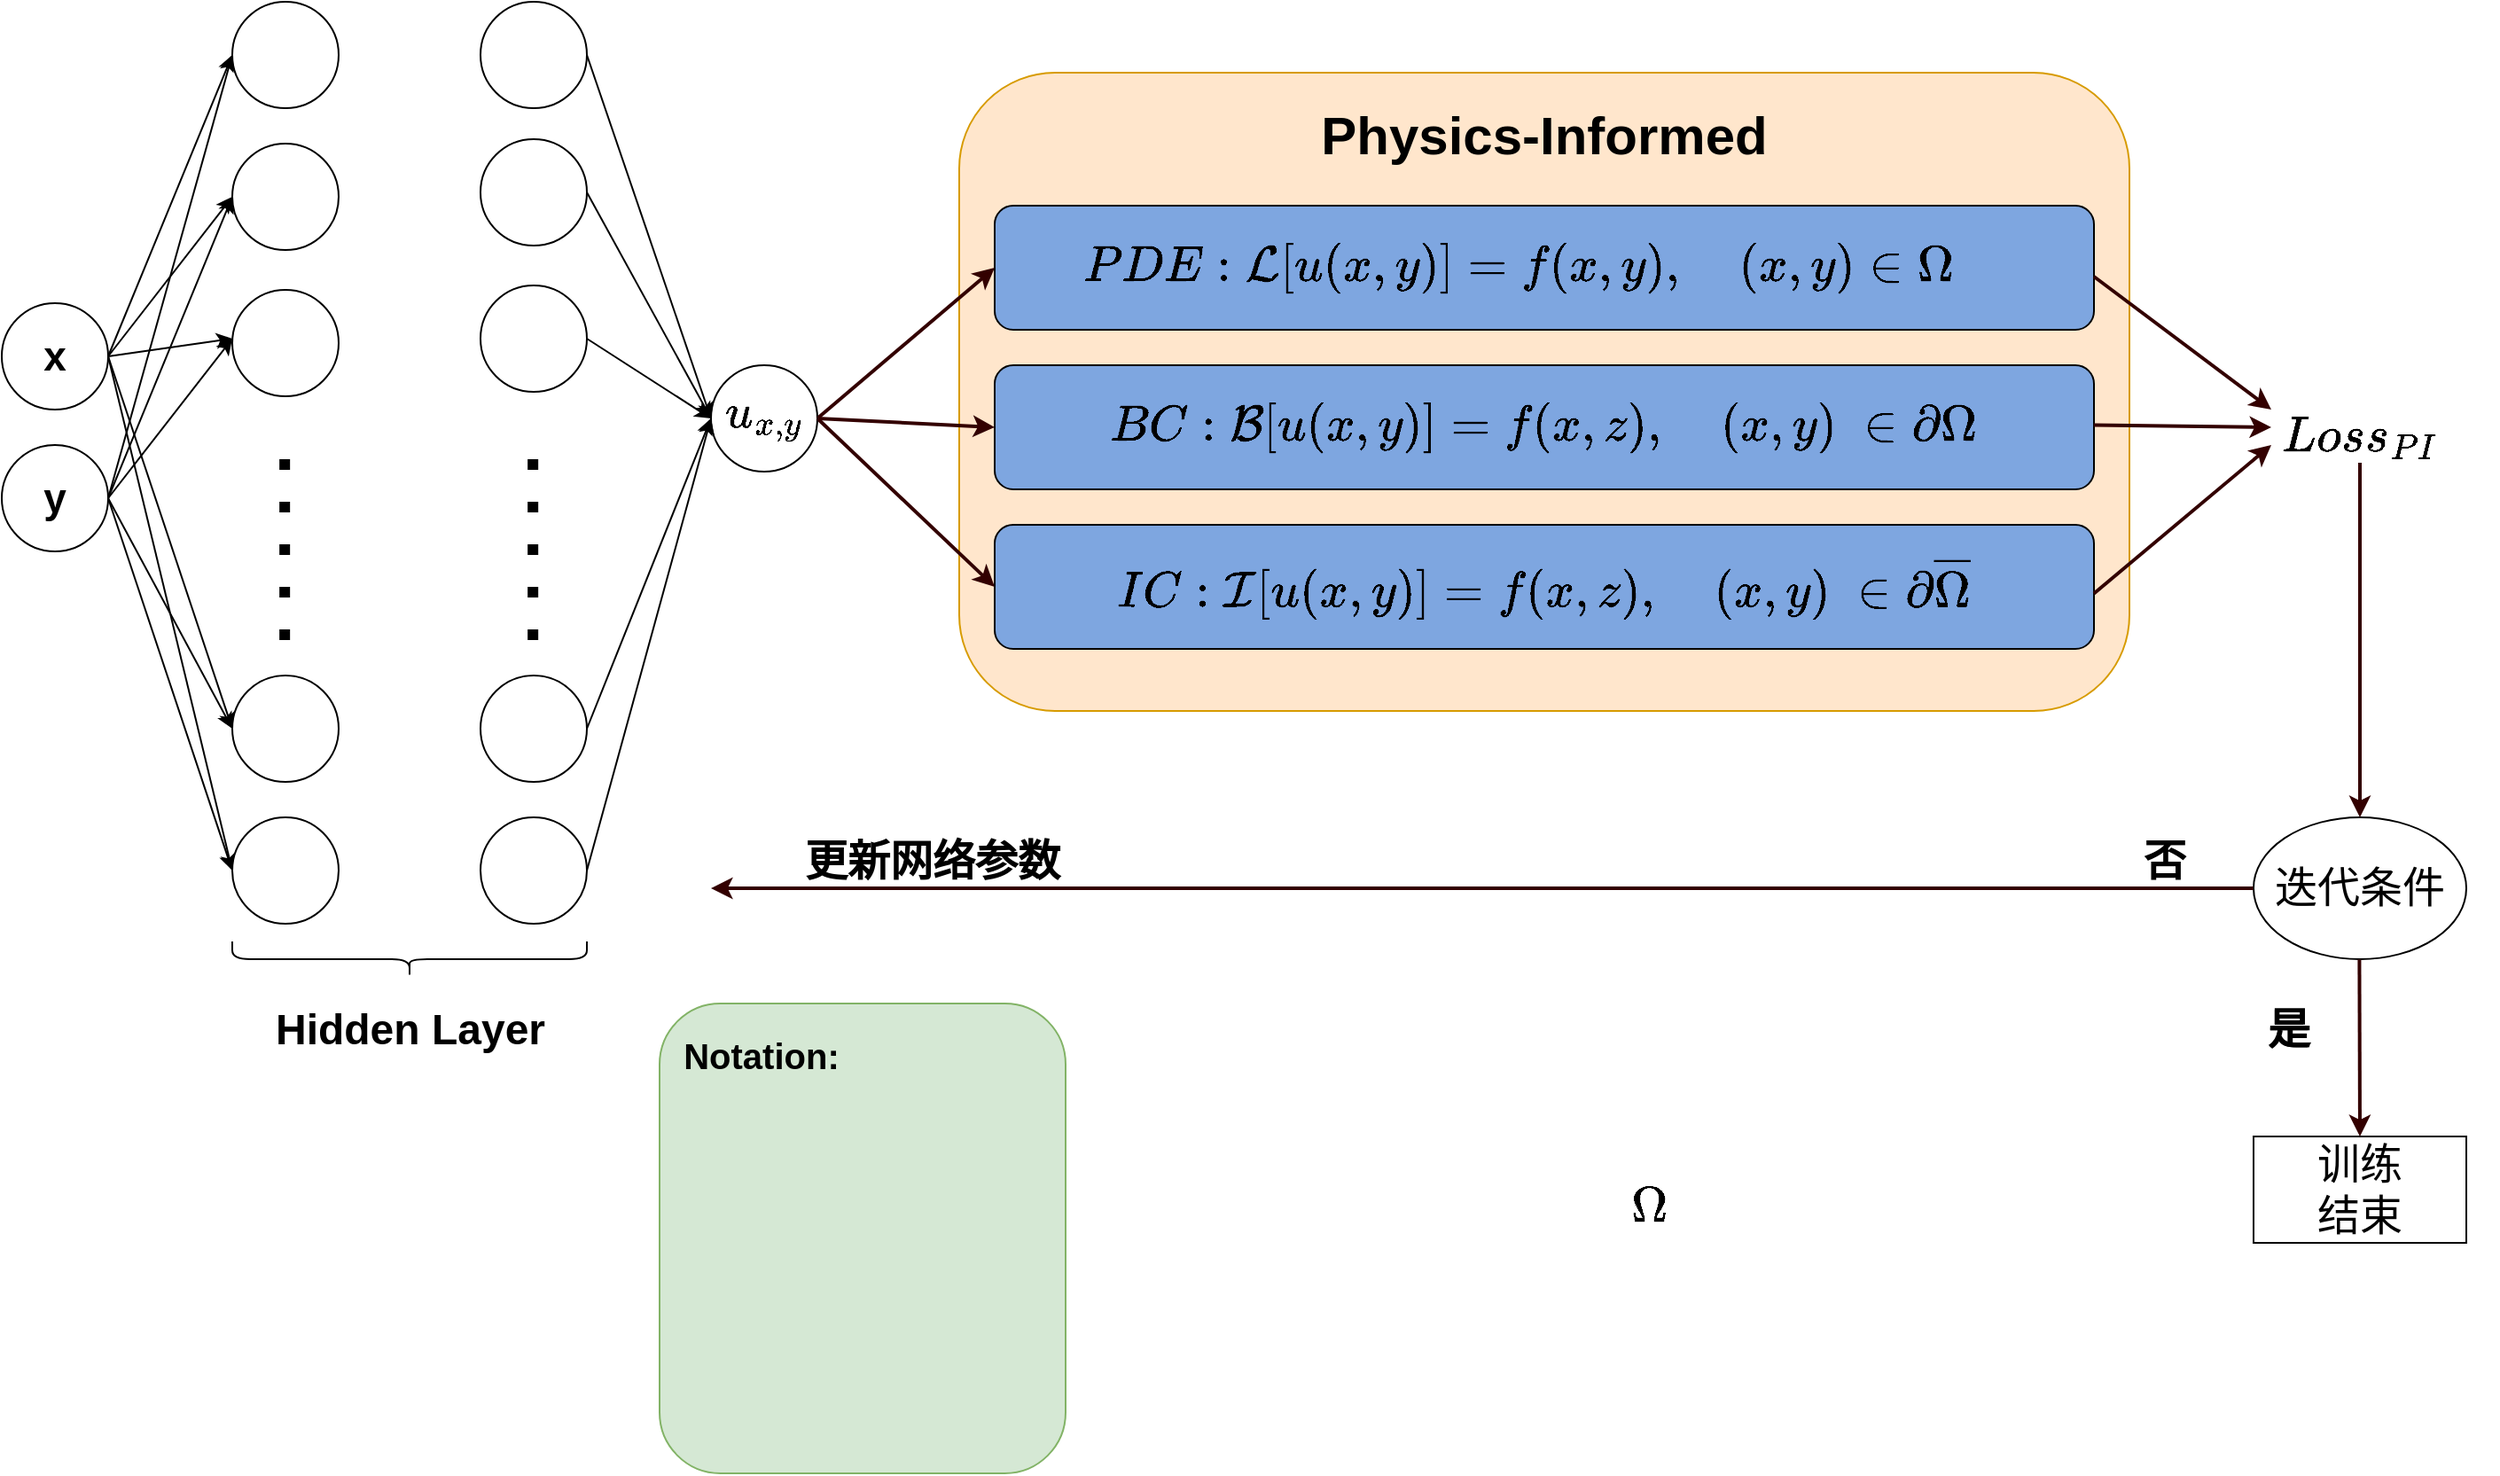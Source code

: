 <mxfile version="21.1.1" type="github">
  <diagram id="vNaFavaUtkI6E_ZRZSPJ" name="第 1 页">
    <mxGraphModel dx="2164" dy="1106" grid="0" gridSize="10" guides="1" tooltips="1" connect="1" arrows="1" fold="1" page="1" pageScale="1" pageWidth="827" pageHeight="1169" math="1" shadow="0">
      <root>
        <mxCell id="0" />
        <mxCell id="1" parent="0" />
        <mxCell id="WzwWcSfwDb7gQJ3xx0Cn-1" value="" style="ellipse;whiteSpace=wrap;html=1;aspect=fixed;" vertex="1" parent="1">
          <mxGeometry x="1200" y="225" width="60" height="60" as="geometry" />
        </mxCell>
        <mxCell id="WzwWcSfwDb7gQJ3xx0Cn-2" value="" style="endArrow=classic;html=1;rounded=0;exitX=1;exitY=0.5;exitDx=0;exitDy=0;entryX=0;entryY=0.5;entryDx=0;entryDy=0;" edge="1" parent="1">
          <mxGeometry width="50" height="50" relative="1" as="geometry">
            <mxPoint x="860" y="220" as="sourcePoint" />
            <mxPoint x="930" y="50.0" as="targetPoint" />
          </mxGeometry>
        </mxCell>
        <mxCell id="WzwWcSfwDb7gQJ3xx0Cn-3" value="" style="endArrow=classic;html=1;rounded=0;exitX=1;exitY=0.5;exitDx=0;exitDy=0;entryX=0;entryY=0.5;entryDx=0;entryDy=0;" edge="1" parent="1">
          <mxGeometry width="50" height="50" relative="1" as="geometry">
            <mxPoint x="860" y="220" as="sourcePoint" />
            <mxPoint x="930" y="130" as="targetPoint" />
          </mxGeometry>
        </mxCell>
        <mxCell id="WzwWcSfwDb7gQJ3xx0Cn-4" value="" style="endArrow=classic;html=1;rounded=0;entryX=0;entryY=0.5;entryDx=0;entryDy=0;" edge="1" parent="1">
          <mxGeometry width="50" height="50" relative="1" as="geometry">
            <mxPoint x="860" y="220" as="sourcePoint" />
            <mxPoint x="930" y="210" as="targetPoint" />
          </mxGeometry>
        </mxCell>
        <mxCell id="WzwWcSfwDb7gQJ3xx0Cn-5" value="" style="endArrow=classic;html=1;rounded=0;entryX=0;entryY=0.5;entryDx=0;entryDy=0;" edge="1" parent="1">
          <mxGeometry width="50" height="50" relative="1" as="geometry">
            <mxPoint x="860" y="220" as="sourcePoint" />
            <mxPoint x="930" y="430" as="targetPoint" />
          </mxGeometry>
        </mxCell>
        <mxCell id="WzwWcSfwDb7gQJ3xx0Cn-6" value="" style="endArrow=classic;html=1;rounded=0;entryX=0;entryY=0.5;entryDx=0;entryDy=0;exitX=1;exitY=0.5;exitDx=0;exitDy=0;" edge="1" parent="1">
          <mxGeometry width="50" height="50" relative="1" as="geometry">
            <mxPoint x="860" y="220" as="sourcePoint" />
            <mxPoint x="930" y="510" as="targetPoint" />
          </mxGeometry>
        </mxCell>
        <mxCell id="WzwWcSfwDb7gQJ3xx0Cn-7" value="" style="endArrow=classic;html=1;rounded=0;entryX=0;entryY=0.5;entryDx=0;entryDy=0;" edge="1" parent="1">
          <mxGeometry width="50" height="50" relative="1" as="geometry">
            <mxPoint x="860" y="300" as="sourcePoint" />
            <mxPoint x="930" y="50.0" as="targetPoint" />
          </mxGeometry>
        </mxCell>
        <mxCell id="WzwWcSfwDb7gQJ3xx0Cn-8" value="" style="endArrow=classic;html=1;rounded=0;entryX=0;entryY=0.5;entryDx=0;entryDy=0;" edge="1" parent="1">
          <mxGeometry width="50" height="50" relative="1" as="geometry">
            <mxPoint x="860" y="300" as="sourcePoint" />
            <mxPoint x="930" y="130" as="targetPoint" />
          </mxGeometry>
        </mxCell>
        <mxCell id="WzwWcSfwDb7gQJ3xx0Cn-9" value="" style="endArrow=classic;html=1;rounded=0;entryX=0;entryY=0.5;entryDx=0;entryDy=0;" edge="1" parent="1">
          <mxGeometry width="50" height="50" relative="1" as="geometry">
            <mxPoint x="860" y="300" as="sourcePoint" />
            <mxPoint x="930" y="210" as="targetPoint" />
          </mxGeometry>
        </mxCell>
        <mxCell id="WzwWcSfwDb7gQJ3xx0Cn-10" value="" style="endArrow=classic;html=1;rounded=0;entryX=0;entryY=0.5;entryDx=0;entryDy=0;" edge="1" parent="1">
          <mxGeometry width="50" height="50" relative="1" as="geometry">
            <mxPoint x="860" y="300" as="sourcePoint" />
            <mxPoint x="930" y="430" as="targetPoint" />
          </mxGeometry>
        </mxCell>
        <mxCell id="WzwWcSfwDb7gQJ3xx0Cn-11" value="" style="endArrow=classic;html=1;rounded=0;exitX=1;exitY=0.5;exitDx=0;exitDy=0;entryX=0;entryY=0.5;entryDx=0;entryDy=0;" edge="1" parent="1">
          <mxGeometry width="50" height="50" relative="1" as="geometry">
            <mxPoint x="860" y="300" as="sourcePoint" />
            <mxPoint x="930" y="510" as="targetPoint" />
          </mxGeometry>
        </mxCell>
        <mxCell id="WzwWcSfwDb7gQJ3xx0Cn-12" value="" style="endArrow=classic;html=1;rounded=0;entryX=0;entryY=0.5;entryDx=0;entryDy=0;exitX=1;exitY=0.5;exitDx=0;exitDy=0;" edge="1" parent="1" source="WzwWcSfwDb7gQJ3xx0Cn-35" target="WzwWcSfwDb7gQJ3xx0Cn-1">
          <mxGeometry width="50" height="50" relative="1" as="geometry">
            <mxPoint x="1130" y="210" as="sourcePoint" />
            <mxPoint x="1440" y="350" as="targetPoint" />
          </mxGeometry>
        </mxCell>
        <mxCell id="WzwWcSfwDb7gQJ3xx0Cn-13" value="" style="endArrow=classic;html=1;rounded=0;exitX=1;exitY=0.5;exitDx=0;exitDy=0;entryX=0;entryY=0.5;entryDx=0;entryDy=0;" edge="1" parent="1" source="WzwWcSfwDb7gQJ3xx0Cn-37" target="WzwWcSfwDb7gQJ3xx0Cn-1">
          <mxGeometry width="50" height="50" relative="1" as="geometry">
            <mxPoint x="1130" y="510" as="sourcePoint" />
            <mxPoint x="1210" y="210" as="targetPoint" />
          </mxGeometry>
        </mxCell>
        <mxCell id="WzwWcSfwDb7gQJ3xx0Cn-14" value="" style="endArrow=classic;html=1;rounded=0;exitX=1;exitY=0.5;exitDx=0;exitDy=0;entryX=0;entryY=0.5;entryDx=0;entryDy=0;" edge="1" parent="1" source="WzwWcSfwDb7gQJ3xx0Cn-33" target="WzwWcSfwDb7gQJ3xx0Cn-1">
          <mxGeometry width="50" height="50" relative="1" as="geometry">
            <mxPoint x="1130" y="50" as="sourcePoint" />
            <mxPoint x="1440" y="110" as="targetPoint" />
          </mxGeometry>
        </mxCell>
        <mxCell id="WzwWcSfwDb7gQJ3xx0Cn-15" value="" style="endArrow=classic;html=1;rounded=0;exitX=1;exitY=0.5;exitDx=0;exitDy=0;entryX=0;entryY=0.5;entryDx=0;entryDy=0;" edge="1" parent="1" source="WzwWcSfwDb7gQJ3xx0Cn-34" target="WzwWcSfwDb7gQJ3xx0Cn-1">
          <mxGeometry width="50" height="50" relative="1" as="geometry">
            <mxPoint x="1130" y="130" as="sourcePoint" />
            <mxPoint x="1440" y="270" as="targetPoint" />
          </mxGeometry>
        </mxCell>
        <mxCell id="WzwWcSfwDb7gQJ3xx0Cn-16" value="" style="endArrow=classic;html=1;rounded=0;exitX=1;exitY=0.5;exitDx=0;exitDy=0;entryX=0;entryY=0.5;entryDx=0;entryDy=0;" edge="1" parent="1" source="WzwWcSfwDb7gQJ3xx0Cn-36" target="WzwWcSfwDb7gQJ3xx0Cn-1">
          <mxGeometry width="50" height="50" relative="1" as="geometry">
            <mxPoint x="1130" y="430" as="sourcePoint" />
            <mxPoint x="1440" y="350" as="targetPoint" />
          </mxGeometry>
        </mxCell>
        <mxCell id="WzwWcSfwDb7gQJ3xx0Cn-17" value="&lt;span style=&quot;font-size: 23px;&quot;&gt;&lt;b&gt;$$u_{x,y}$$&lt;/b&gt;&lt;/span&gt;" style="text;html=1;strokeColor=none;fillColor=none;align=center;verticalAlign=middle;whiteSpace=wrap;rounded=0;" vertex="1" parent="1">
          <mxGeometry x="1205" y="240" width="50" height="25" as="geometry" />
        </mxCell>
        <mxCell id="WzwWcSfwDb7gQJ3xx0Cn-18" value="" style="shape=curlyBracket;whiteSpace=wrap;html=1;rounded=1;fontSize=23;direction=north;" vertex="1" parent="1">
          <mxGeometry x="930" y="550" width="200" height="20" as="geometry" />
        </mxCell>
        <mxCell id="WzwWcSfwDb7gQJ3xx0Cn-19" value="" style="endArrow=none;dashed=1;html=1;dashPattern=1 3;strokeWidth=6;rounded=1;fontSize=29;" edge="1" parent="1">
          <mxGeometry width="50" height="50" relative="1" as="geometry">
            <mxPoint x="959.58" y="380" as="sourcePoint" />
            <mxPoint x="959.58" y="260" as="targetPoint" />
          </mxGeometry>
        </mxCell>
        <mxCell id="WzwWcSfwDb7gQJ3xx0Cn-20" value="" style="endArrow=none;dashed=1;html=1;dashPattern=1 3;strokeWidth=6;rounded=1;fontSize=29;" edge="1" parent="1">
          <mxGeometry width="50" height="50" relative="1" as="geometry">
            <mxPoint x="1099.58" y="380" as="sourcePoint" />
            <mxPoint x="1099.58" y="260" as="targetPoint" />
          </mxGeometry>
        </mxCell>
        <mxCell id="WzwWcSfwDb7gQJ3xx0Cn-21" value="Hidden Layer" style="text;strokeColor=none;fillColor=none;html=1;fontSize=24;fontStyle=1;verticalAlign=middle;align=center;" vertex="1" parent="1">
          <mxGeometry x="980" y="580" width="100" height="40" as="geometry" />
        </mxCell>
        <mxCell id="WzwWcSfwDb7gQJ3xx0Cn-22" value="" style="rounded=1;whiteSpace=wrap;html=1;fillColor=#ffe6cc;strokeColor=#d79b00;" vertex="1" parent="1">
          <mxGeometry x="1340" y="60" width="660" height="360" as="geometry" />
        </mxCell>
        <mxCell id="WzwWcSfwDb7gQJ3xx0Cn-23" value="&lt;font size=&quot;1&quot; style=&quot;&quot;&gt;&lt;b style=&quot;font-size: 30px;&quot;&gt;Physics-Informed&lt;/b&gt;&lt;/font&gt;" style="text;html=1;strokeColor=none;fillColor=none;align=center;verticalAlign=middle;whiteSpace=wrap;rounded=0;" vertex="1" parent="1">
          <mxGeometry x="1495" y="70" width="350" height="50" as="geometry" />
        </mxCell>
        <mxCell id="WzwWcSfwDb7gQJ3xx0Cn-24" value="" style="rounded=1;whiteSpace=wrap;html=1;fillColor=#7EA6E0;" vertex="1" parent="1">
          <mxGeometry x="1360" y="135" width="620" height="70" as="geometry" />
        </mxCell>
        <mxCell id="WzwWcSfwDb7gQJ3xx0Cn-25" value="&lt;font size=&quot;1&quot; style=&quot;&quot;&gt;&lt;b style=&quot;font-size: 24px;&quot;&gt;$$PDE:\mathcal{L}[u(x,y)]=f(x,y), \quad (x,y) \in \Omega \quad $$&lt;/b&gt;&lt;/font&gt;" style="text;html=1;strokeColor=none;fillColor=none;align=center;verticalAlign=middle;whiteSpace=wrap;rounded=0;" vertex="1" parent="1">
          <mxGeometry x="1391.12" y="145" width="557.75" height="50" as="geometry" />
        </mxCell>
        <mxCell id="WzwWcSfwDb7gQJ3xx0Cn-26" value="" style="rounded=1;whiteSpace=wrap;html=1;fillColor=#7EA6E0;" vertex="1" parent="1">
          <mxGeometry x="1360" y="225" width="620" height="70" as="geometry" />
        </mxCell>
        <mxCell id="WzwWcSfwDb7gQJ3xx0Cn-27" value="&lt;font style=&quot;font-size: 24px;&quot;&gt;$$BC:\mathcal{B}[u(x,y)]=f(x,z), \quad (x,y) \ \in&amp;nbsp; \partial \Omega$$&lt;/font&gt;" style="text;html=1;strokeColor=none;fillColor=none;align=center;verticalAlign=middle;whiteSpace=wrap;rounded=0;" vertex="1" parent="1">
          <mxGeometry x="1412" y="225" width="516" height="70" as="geometry" />
        </mxCell>
        <mxCell id="WzwWcSfwDb7gQJ3xx0Cn-28" value="" style="rounded=1;whiteSpace=wrap;html=1;fillColor=#7EA6E0;" vertex="1" parent="1">
          <mxGeometry x="1360" y="315" width="620" height="70" as="geometry" />
        </mxCell>
        <mxCell id="WzwWcSfwDb7gQJ3xx0Cn-29" value="&lt;b&gt;&lt;font style=&quot;font-size: 24px;&quot;&gt;$$IC:\mathcal{I}[u(x,y)]=f(x,z), \quad (x,y) \ \in&amp;nbsp; \partial \overline{\Omega}$$&lt;/font&gt;&lt;/b&gt;" style="text;html=1;strokeColor=none;fillColor=none;align=center;verticalAlign=middle;whiteSpace=wrap;rounded=0;" vertex="1" parent="1">
          <mxGeometry x="1470" y="310" width="400" height="80" as="geometry" />
        </mxCell>
        <mxCell id="WzwWcSfwDb7gQJ3xx0Cn-30" value="" style="endArrow=classic;html=1;rounded=0;exitX=1;exitY=0.5;exitDx=0;exitDy=0;fillColor=#a0522d;strokeColor=#330000;strokeWidth=2;entryX=0;entryY=0.5;entryDx=0;entryDy=0;" edge="1" parent="1" source="WzwWcSfwDb7gQJ3xx0Cn-1" target="WzwWcSfwDb7gQJ3xx0Cn-24">
          <mxGeometry width="50" height="50" relative="1" as="geometry">
            <mxPoint x="1290" y="690" as="sourcePoint" />
            <mxPoint x="1510" y="580" as="targetPoint" />
          </mxGeometry>
        </mxCell>
        <mxCell id="WzwWcSfwDb7gQJ3xx0Cn-31" value="" style="endArrow=classic;html=1;rounded=0;exitX=1;exitY=0.5;exitDx=0;exitDy=0;fillColor=#a0522d;strokeColor=#330000;strokeWidth=2;entryX=0;entryY=0.5;entryDx=0;entryDy=0;" edge="1" parent="1" source="WzwWcSfwDb7gQJ3xx0Cn-1" target="WzwWcSfwDb7gQJ3xx0Cn-26">
          <mxGeometry width="50" height="50" relative="1" as="geometry">
            <mxPoint x="1260" y="270" as="sourcePoint" />
            <mxPoint x="1380" y="190" as="targetPoint" />
          </mxGeometry>
        </mxCell>
        <mxCell id="WzwWcSfwDb7gQJ3xx0Cn-32" value="" style="endArrow=classic;html=1;rounded=0;fillColor=#a0522d;strokeColor=#330000;strokeWidth=2;entryX=0;entryY=0.5;entryDx=0;entryDy=0;exitX=1;exitY=0.5;exitDx=0;exitDy=0;" edge="1" parent="1" source="WzwWcSfwDb7gQJ3xx0Cn-1" target="WzwWcSfwDb7gQJ3xx0Cn-28">
          <mxGeometry width="50" height="50" relative="1" as="geometry">
            <mxPoint x="1260" y="360" as="sourcePoint" />
            <mxPoint x="1380" y="280" as="targetPoint" />
          </mxGeometry>
        </mxCell>
        <mxCell id="WzwWcSfwDb7gQJ3xx0Cn-33" value="" style="ellipse;whiteSpace=wrap;html=1;aspect=fixed;" vertex="1" parent="1">
          <mxGeometry x="1070" y="20" width="60" height="60" as="geometry" />
        </mxCell>
        <mxCell id="WzwWcSfwDb7gQJ3xx0Cn-34" value="" style="ellipse;whiteSpace=wrap;html=1;aspect=fixed;" vertex="1" parent="1">
          <mxGeometry x="1070" y="97.5" width="60" height="60" as="geometry" />
        </mxCell>
        <mxCell id="WzwWcSfwDb7gQJ3xx0Cn-35" value="" style="ellipse;whiteSpace=wrap;html=1;aspect=fixed;" vertex="1" parent="1">
          <mxGeometry x="1070" y="180" width="60" height="60" as="geometry" />
        </mxCell>
        <mxCell id="WzwWcSfwDb7gQJ3xx0Cn-36" value="" style="ellipse;whiteSpace=wrap;html=1;aspect=fixed;" vertex="1" parent="1">
          <mxGeometry x="1070" y="400" width="60" height="60" as="geometry" />
        </mxCell>
        <mxCell id="WzwWcSfwDb7gQJ3xx0Cn-37" value="" style="ellipse;whiteSpace=wrap;html=1;aspect=fixed;" vertex="1" parent="1">
          <mxGeometry x="1070" y="480" width="60" height="60" as="geometry" />
        </mxCell>
        <mxCell id="WzwWcSfwDb7gQJ3xx0Cn-38" value="" style="ellipse;whiteSpace=wrap;html=1;aspect=fixed;" vertex="1" parent="1">
          <mxGeometry x="930" y="400" width="60" height="60" as="geometry" />
        </mxCell>
        <mxCell id="WzwWcSfwDb7gQJ3xx0Cn-39" value="" style="ellipse;whiteSpace=wrap;html=1;aspect=fixed;" vertex="1" parent="1">
          <mxGeometry x="930" y="480" width="60" height="60" as="geometry" />
        </mxCell>
        <mxCell id="WzwWcSfwDb7gQJ3xx0Cn-40" value="" style="ellipse;whiteSpace=wrap;html=1;aspect=fixed;" vertex="1" parent="1">
          <mxGeometry x="930" y="182.5" width="60" height="60" as="geometry" />
        </mxCell>
        <mxCell id="WzwWcSfwDb7gQJ3xx0Cn-41" value="" style="ellipse;whiteSpace=wrap;html=1;aspect=fixed;" vertex="1" parent="1">
          <mxGeometry x="930" y="100" width="60" height="60" as="geometry" />
        </mxCell>
        <mxCell id="WzwWcSfwDb7gQJ3xx0Cn-42" value="" style="ellipse;whiteSpace=wrap;html=1;aspect=fixed;" vertex="1" parent="1">
          <mxGeometry x="930" y="20" width="60" height="60" as="geometry" />
        </mxCell>
        <mxCell id="WzwWcSfwDb7gQJ3xx0Cn-43" value="" style="ellipse;whiteSpace=wrap;html=1;aspect=fixed;" vertex="1" parent="1">
          <mxGeometry x="800" y="190" width="60" height="60" as="geometry" />
        </mxCell>
        <mxCell id="WzwWcSfwDb7gQJ3xx0Cn-44" value="" style="ellipse;whiteSpace=wrap;html=1;aspect=fixed;" vertex="1" parent="1">
          <mxGeometry x="800" y="270" width="60" height="60" as="geometry" />
        </mxCell>
        <mxCell id="WzwWcSfwDb7gQJ3xx0Cn-45" value="&lt;span style=&quot;font-size: 23px;&quot;&gt;&lt;b&gt;y&lt;/b&gt;&lt;/span&gt;" style="text;html=1;strokeColor=none;fillColor=none;align=center;verticalAlign=middle;whiteSpace=wrap;rounded=0;" vertex="1" parent="1">
          <mxGeometry x="800" y="285" width="60" height="30" as="geometry" />
        </mxCell>
        <mxCell id="WzwWcSfwDb7gQJ3xx0Cn-46" value="&lt;font style=&quot;font-size: 23px;&quot;&gt;&lt;b&gt;x&lt;/b&gt;&lt;/font&gt;" style="text;html=1;strokeColor=none;fillColor=none;align=center;verticalAlign=middle;whiteSpace=wrap;rounded=0;" vertex="1" parent="1">
          <mxGeometry x="800" y="205" width="60" height="30" as="geometry" />
        </mxCell>
        <mxCell id="WzwWcSfwDb7gQJ3xx0Cn-47" value="" style="endArrow=classic;html=1;rounded=0;exitX=1;exitY=0.5;exitDx=0;exitDy=0;fillColor=#a0522d;strokeColor=#330000;strokeWidth=2;" edge="1" parent="1">
          <mxGeometry width="50" height="50" relative="1" as="geometry">
            <mxPoint x="1980" y="175" as="sourcePoint" />
            <mxPoint x="2080" y="250" as="targetPoint" />
          </mxGeometry>
        </mxCell>
        <mxCell id="WzwWcSfwDb7gQJ3xx0Cn-48" value="" style="endArrow=classic;html=1;rounded=0;exitX=1;exitY=0.5;exitDx=0;exitDy=0;fillColor=#a0522d;strokeColor=#330000;strokeWidth=2;" edge="1" parent="1">
          <mxGeometry width="50" height="50" relative="1" as="geometry">
            <mxPoint x="1980" y="258.75" as="sourcePoint" />
            <mxPoint x="2080" y="260" as="targetPoint" />
          </mxGeometry>
        </mxCell>
        <mxCell id="WzwWcSfwDb7gQJ3xx0Cn-49" value="" style="endArrow=classic;html=1;rounded=0;fillColor=#a0522d;strokeColor=#330000;strokeWidth=2;exitX=1;exitY=0.5;exitDx=0;exitDy=0;" edge="1" parent="1">
          <mxGeometry width="50" height="50" relative="1" as="geometry">
            <mxPoint x="1980" y="353.75" as="sourcePoint" />
            <mxPoint x="2080" y="270" as="targetPoint" />
          </mxGeometry>
        </mxCell>
        <mxCell id="WzwWcSfwDb7gQJ3xx0Cn-50" value="&lt;font style=&quot;font-size: 24px;&quot;&gt;$$Loss_{PI}$$&lt;/font&gt;" style="text;html=1;strokeColor=none;fillColor=none;align=center;verticalAlign=middle;whiteSpace=wrap;rounded=0;" vertex="1" parent="1">
          <mxGeometry x="2100" y="250" width="60" height="30" as="geometry" />
        </mxCell>
        <mxCell id="WzwWcSfwDb7gQJ3xx0Cn-51" value="&lt;span style=&quot;font-size: 24px;&quot;&gt;迭代条件&lt;/span&gt;" style="ellipse;whiteSpace=wrap;html=1;" vertex="1" parent="1">
          <mxGeometry x="2070" y="480" width="120" height="80" as="geometry" />
        </mxCell>
        <mxCell id="WzwWcSfwDb7gQJ3xx0Cn-52" value="" style="endArrow=classic;html=1;rounded=0;fillColor=#a0522d;strokeColor=#330000;strokeWidth=2;exitX=0.5;exitY=1;exitDx=0;exitDy=0;entryX=0.5;entryY=0;entryDx=0;entryDy=0;" edge="1" parent="1" source="WzwWcSfwDb7gQJ3xx0Cn-50" target="WzwWcSfwDb7gQJ3xx0Cn-51">
          <mxGeometry width="50" height="50" relative="1" as="geometry">
            <mxPoint x="2110" y="460" as="sourcePoint" />
            <mxPoint x="2210" y="376.25" as="targetPoint" />
          </mxGeometry>
        </mxCell>
        <mxCell id="WzwWcSfwDb7gQJ3xx0Cn-53" value="" style="endArrow=classic;html=1;rounded=0;fillColor=#a0522d;strokeColor=#330000;strokeWidth=2;" edge="1" parent="1" source="WzwWcSfwDb7gQJ3xx0Cn-51">
          <mxGeometry width="50" height="50" relative="1" as="geometry">
            <mxPoint x="1860" y="440" as="sourcePoint" />
            <mxPoint x="1200" y="520" as="targetPoint" />
          </mxGeometry>
        </mxCell>
        <mxCell id="WzwWcSfwDb7gQJ3xx0Cn-54" value="&lt;font style=&quot;font-size: 24px;&quot;&gt;&lt;b&gt;否&lt;/b&gt;&lt;/font&gt;" style="text;html=1;strokeColor=none;fillColor=none;align=center;verticalAlign=middle;whiteSpace=wrap;rounded=0;" vertex="1" parent="1">
          <mxGeometry x="1990" y="490" width="60" height="30" as="geometry" />
        </mxCell>
        <mxCell id="WzwWcSfwDb7gQJ3xx0Cn-55" value="&lt;font style=&quot;font-size: 24px;&quot;&gt;是&lt;/font&gt;" style="text;html=1;strokeColor=none;fillColor=none;align=center;verticalAlign=middle;whiteSpace=wrap;rounded=0;" vertex="1" parent="1">
          <mxGeometry x="2060" y="585" width="60" height="30" as="geometry" />
        </mxCell>
        <mxCell id="WzwWcSfwDb7gQJ3xx0Cn-56" value="" style="endArrow=classic;html=1;rounded=0;fillColor=#a0522d;strokeColor=#330000;strokeWidth=2;exitX=0.5;exitY=1;exitDx=0;exitDy=0;" edge="1" parent="1">
          <mxGeometry width="50" height="50" relative="1" as="geometry">
            <mxPoint x="2129.71" y="560" as="sourcePoint" />
            <mxPoint x="2130" y="660" as="targetPoint" />
          </mxGeometry>
        </mxCell>
        <mxCell id="WzwWcSfwDb7gQJ3xx0Cn-57" value="" style="rounded=0;whiteSpace=wrap;html=1;" vertex="1" parent="1">
          <mxGeometry x="2070" y="660" width="120" height="60" as="geometry" />
        </mxCell>
        <mxCell id="WzwWcSfwDb7gQJ3xx0Cn-58" value="&lt;font style=&quot;font-size: 24px;&quot;&gt;&lt;b&gt;是&lt;/b&gt;&lt;/font&gt;" style="text;html=1;strokeColor=none;fillColor=none;align=center;verticalAlign=middle;whiteSpace=wrap;rounded=0;" vertex="1" parent="1">
          <mxGeometry x="2060" y="585" width="60" height="30" as="geometry" />
        </mxCell>
        <mxCell id="WzwWcSfwDb7gQJ3xx0Cn-59" value="&lt;font style=&quot;font-size: 24px;&quot;&gt;训练结束&lt;/font&gt;" style="text;html=1;strokeColor=none;fillColor=none;align=center;verticalAlign=middle;whiteSpace=wrap;rounded=0;" vertex="1" parent="1">
          <mxGeometry x="2100" y="675" width="60" height="30" as="geometry" />
        </mxCell>
        <mxCell id="WzwWcSfwDb7gQJ3xx0Cn-60" value="&lt;font style=&quot;font-size: 24px;&quot;&gt;&lt;b&gt;更新网络参数&lt;/b&gt;&lt;/font&gt;" style="text;html=1;strokeColor=none;fillColor=none;align=center;verticalAlign=middle;whiteSpace=wrap;rounded=0;" vertex="1" parent="1">
          <mxGeometry x="1240" y="490" width="170" height="30" as="geometry" />
        </mxCell>
        <mxCell id="WzwWcSfwDb7gQJ3xx0Cn-61" value="" style="rounded=1;whiteSpace=wrap;html=1;fillColor=#d5e8d4;strokeColor=#82b366;" vertex="1" parent="1">
          <mxGeometry x="1171" y="585" width="229" height="265" as="geometry" />
        </mxCell>
        <mxCell id="WzwWcSfwDb7gQJ3xx0Cn-62" value="&lt;font style=&quot;font-size: 20px;&quot;&gt;&lt;b&gt;Notation:&lt;/b&gt;&lt;/font&gt;" style="text;html=1;strokeColor=none;fillColor=none;align=center;verticalAlign=middle;whiteSpace=wrap;rounded=0;" vertex="1" parent="1">
          <mxGeometry x="1183" y="599" width="91" height="30" as="geometry" />
        </mxCell>
        <mxCell id="WzwWcSfwDb7gQJ3xx0Cn-64" value="&lt;font size=&quot;1&quot; style=&quot;&quot;&gt;&lt;b style=&quot;font-size: 24px;&quot;&gt;$$\Omega$$&lt;/b&gt;&lt;/font&gt;" style="text;html=1;strokeColor=none;fillColor=none;align=center;verticalAlign=middle;whiteSpace=wrap;rounded=0;" vertex="1" parent="1">
          <mxGeometry x="1450" y="675" width="557.75" height="50" as="geometry" />
        </mxCell>
      </root>
    </mxGraphModel>
  </diagram>
</mxfile>

